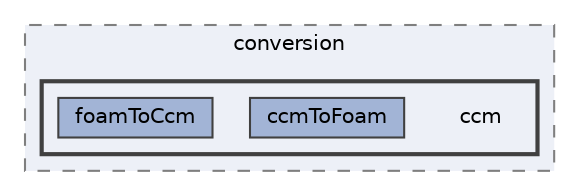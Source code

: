 digraph "applications/utilities/mesh/conversion/ccm"
{
 // LATEX_PDF_SIZE
  bgcolor="transparent";
  edge [fontname=Helvetica,fontsize=10,labelfontname=Helvetica,labelfontsize=10];
  node [fontname=Helvetica,fontsize=10,shape=box,height=0.2,width=0.4];
  compound=true
  subgraph clusterdir_5148cfe1bce83bc5fdc09a52963260a1 {
    graph [ bgcolor="#edf0f7", pencolor="grey50", label="conversion", fontname=Helvetica,fontsize=10 style="filled,dashed", URL="dir_5148cfe1bce83bc5fdc09a52963260a1.html",tooltip=""]
  subgraph clusterdir_4a9dfa6633589fadd8503344b69288e7 {
    graph [ bgcolor="#edf0f7", pencolor="grey25", label="", fontname=Helvetica,fontsize=10 style="filled,bold", URL="dir_4a9dfa6633589fadd8503344b69288e7.html",tooltip=""]
    dir_4a9dfa6633589fadd8503344b69288e7 [shape=plaintext, label="ccm"];
  dir_593367381191fea95e621c85f8e9b5f3 [label="ccmToFoam", fillcolor="#a2b4d6", color="grey25", style="filled", URL="dir_593367381191fea95e621c85f8e9b5f3.html",tooltip=""];
  dir_4448dda20ed8a748c3f42b93017eb076 [label="foamToCcm", fillcolor="#a2b4d6", color="grey25", style="filled", URL="dir_4448dda20ed8a748c3f42b93017eb076.html",tooltip=""];
  }
  }
}

